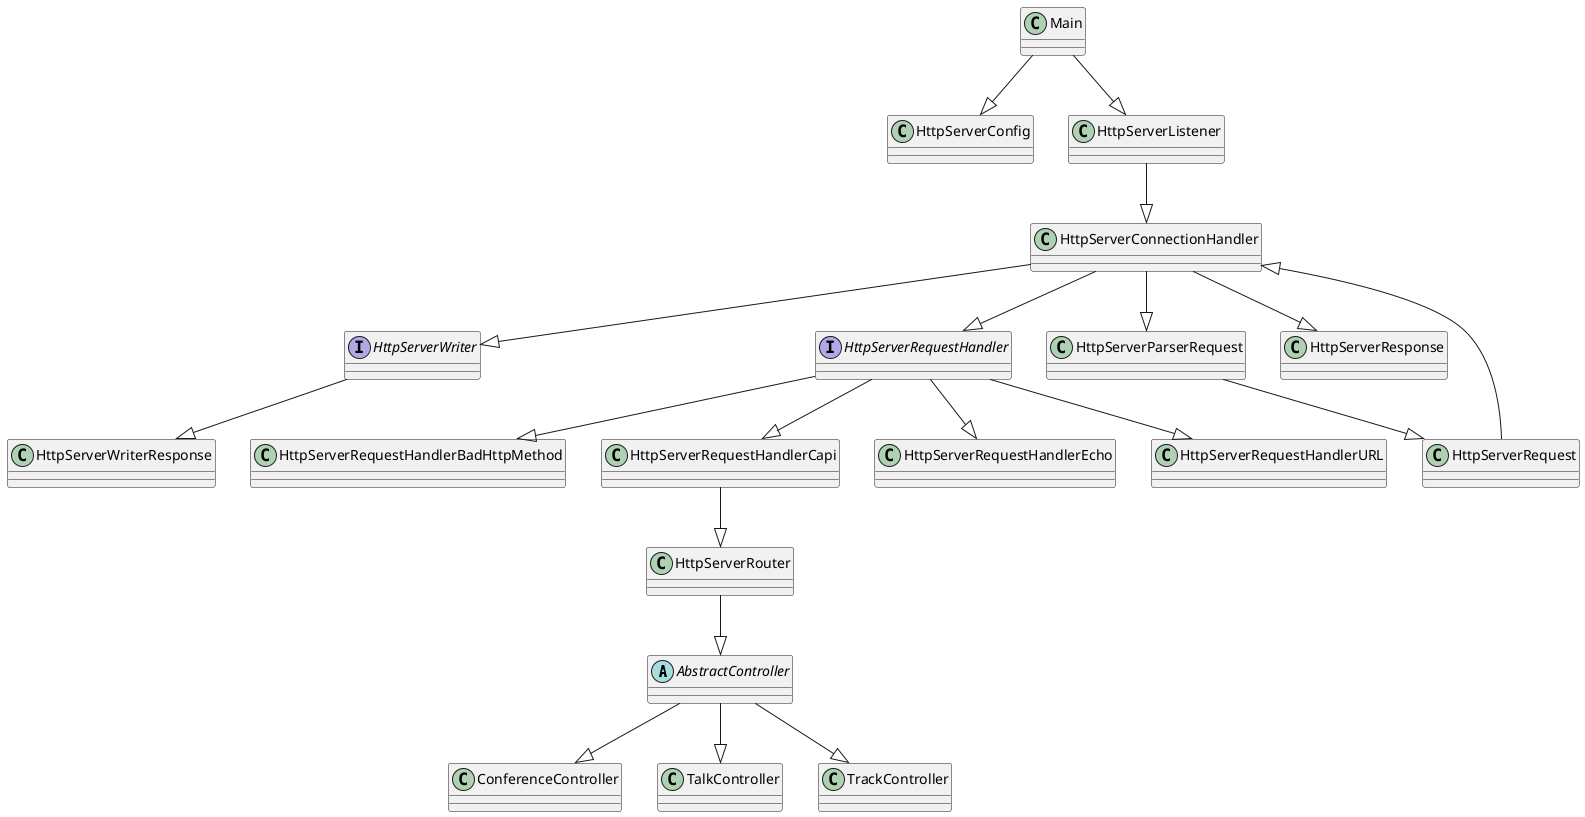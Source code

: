 @startuml

abstract class AbstractController
AbstractController --|> ConferenceController
AbstractController --|> TalkController
AbstractController --|> TrackController

interface HttpServerWriter
HttpServerWriter --|> HttpServerWriterResponse

interface HttpServerRequestHandler
HttpServerRequestHandler --|> HttpServerRequestHandlerBadHttpMethod
HttpServerRequestHandler --|> HttpServerRequestHandlerCapi
HttpServerRequestHandlerCapi --|> HttpServerRouter
HttpServerRouter --|> AbstractController
HttpServerRequestHandler --|> HttpServerRequestHandlerEcho
HttpServerRequestHandler --|> HttpServerRequestHandlerURL

Main --|> HttpServerConfig
Main --|> HttpServerListener
HttpServerListener --|> HttpServerConnectionHandler
HttpServerConnectionHandler --|> HttpServerParserRequest
HttpServerParserRequest --|> HttpServerRequest
HttpServerRequest --|> HttpServerConnectionHandler
HttpServerConnectionHandler --|> HttpServerResponse
HttpServerConnectionHandler --|> HttpServerRequestHandler
HttpServerConnectionHandler --|> HttpServerWriter

@enduml